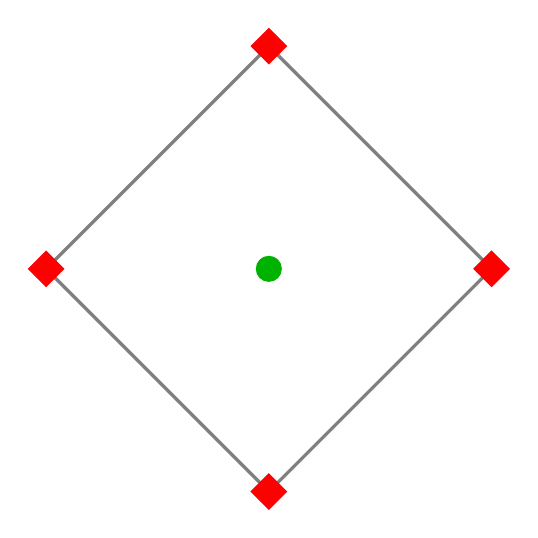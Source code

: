 ﻿\begin{tikzpicture}[scale=1]

\tikzstyle{mysquare}=[
  regular polygon,
  regular polygon sides=4,
  %draw,
  fill=red,
  minimum size =1mm,
 scale=1,
 rotate=45]

\tikzstyle{mycircle}=[
  circle,
  %draw,
  fill=green!70!black,
  minimum size =1mm,
  scale=1]

\begin{scope}[rotate=45]
\path
  (0,0) coordinate(A)
  (4,0) coordinate(B)
  (4,4) coordinate(C)
  (0,4) coordinate (D)
  ;

% Lines
\draw[very thick, black!50] (A)--(B)--(C)--(D)--cycle;


% points
\draw
 node[mysquare] at (A) {}
 node[mysquare] at (B) {}
 node[mysquare] at (C) {}
 node[mysquare] at (D) {}
;
\draw
 node[mycircle] at (2,2) {}
;
\end{scope}

\end{tikzpicture}
